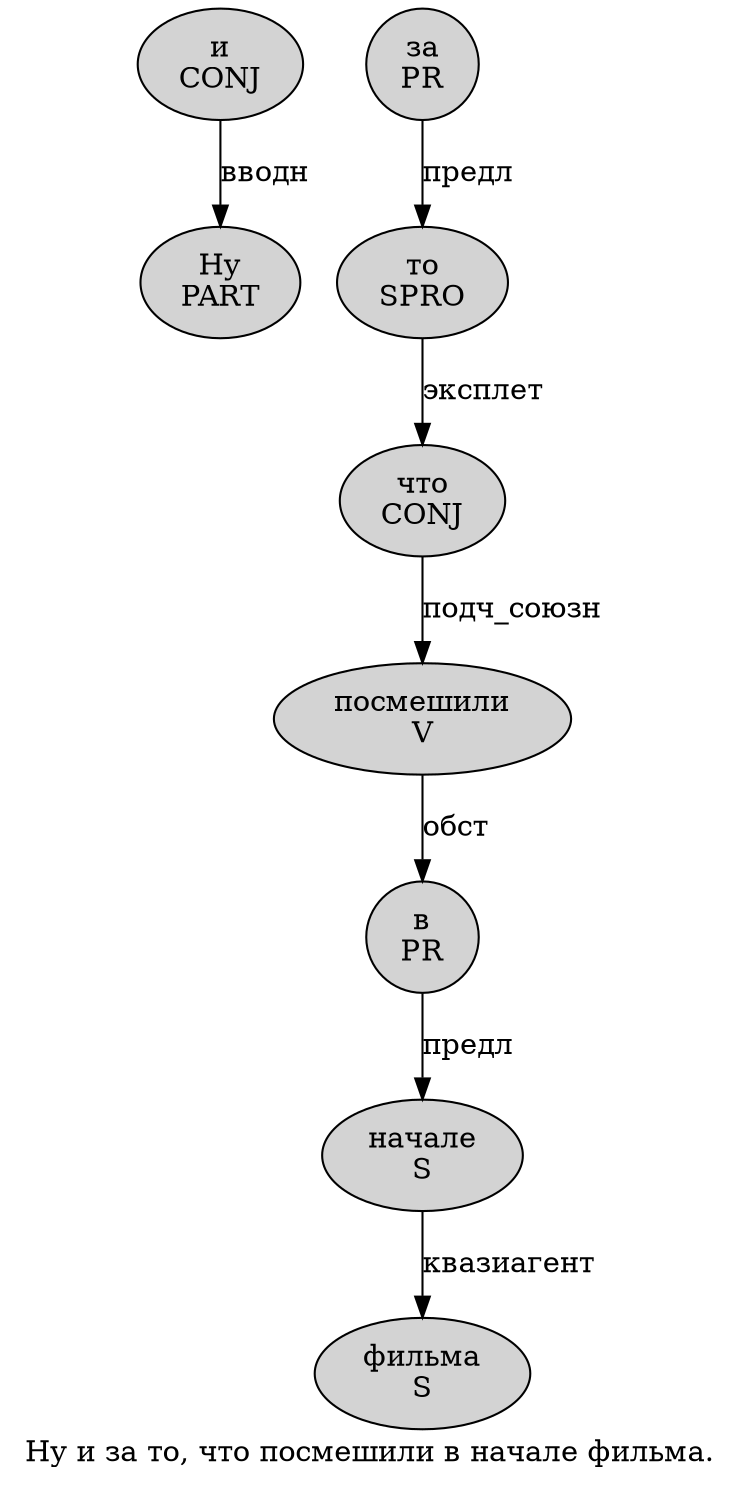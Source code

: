 digraph SENTENCE_4834 {
	graph [label="Ну и за то, что посмешили в начале фильма."]
	node [style=filled]
		0 [label="Ну
PART" color="" fillcolor=lightgray penwidth=1 shape=ellipse]
		1 [label="и
CONJ" color="" fillcolor=lightgray penwidth=1 shape=ellipse]
		2 [label="за
PR" color="" fillcolor=lightgray penwidth=1 shape=ellipse]
		3 [label="то
SPRO" color="" fillcolor=lightgray penwidth=1 shape=ellipse]
		5 [label="что
CONJ" color="" fillcolor=lightgray penwidth=1 shape=ellipse]
		6 [label="посмешили
V" color="" fillcolor=lightgray penwidth=1 shape=ellipse]
		7 [label="в
PR" color="" fillcolor=lightgray penwidth=1 shape=ellipse]
		8 [label="начале
S" color="" fillcolor=lightgray penwidth=1 shape=ellipse]
		9 [label="фильма
S" color="" fillcolor=lightgray penwidth=1 shape=ellipse]
			1 -> 0 [label="вводн"]
			8 -> 9 [label="квазиагент"]
			2 -> 3 [label="предл"]
			6 -> 7 [label="обст"]
			3 -> 5 [label="эксплет"]
			7 -> 8 [label="предл"]
			5 -> 6 [label="подч_союзн"]
}